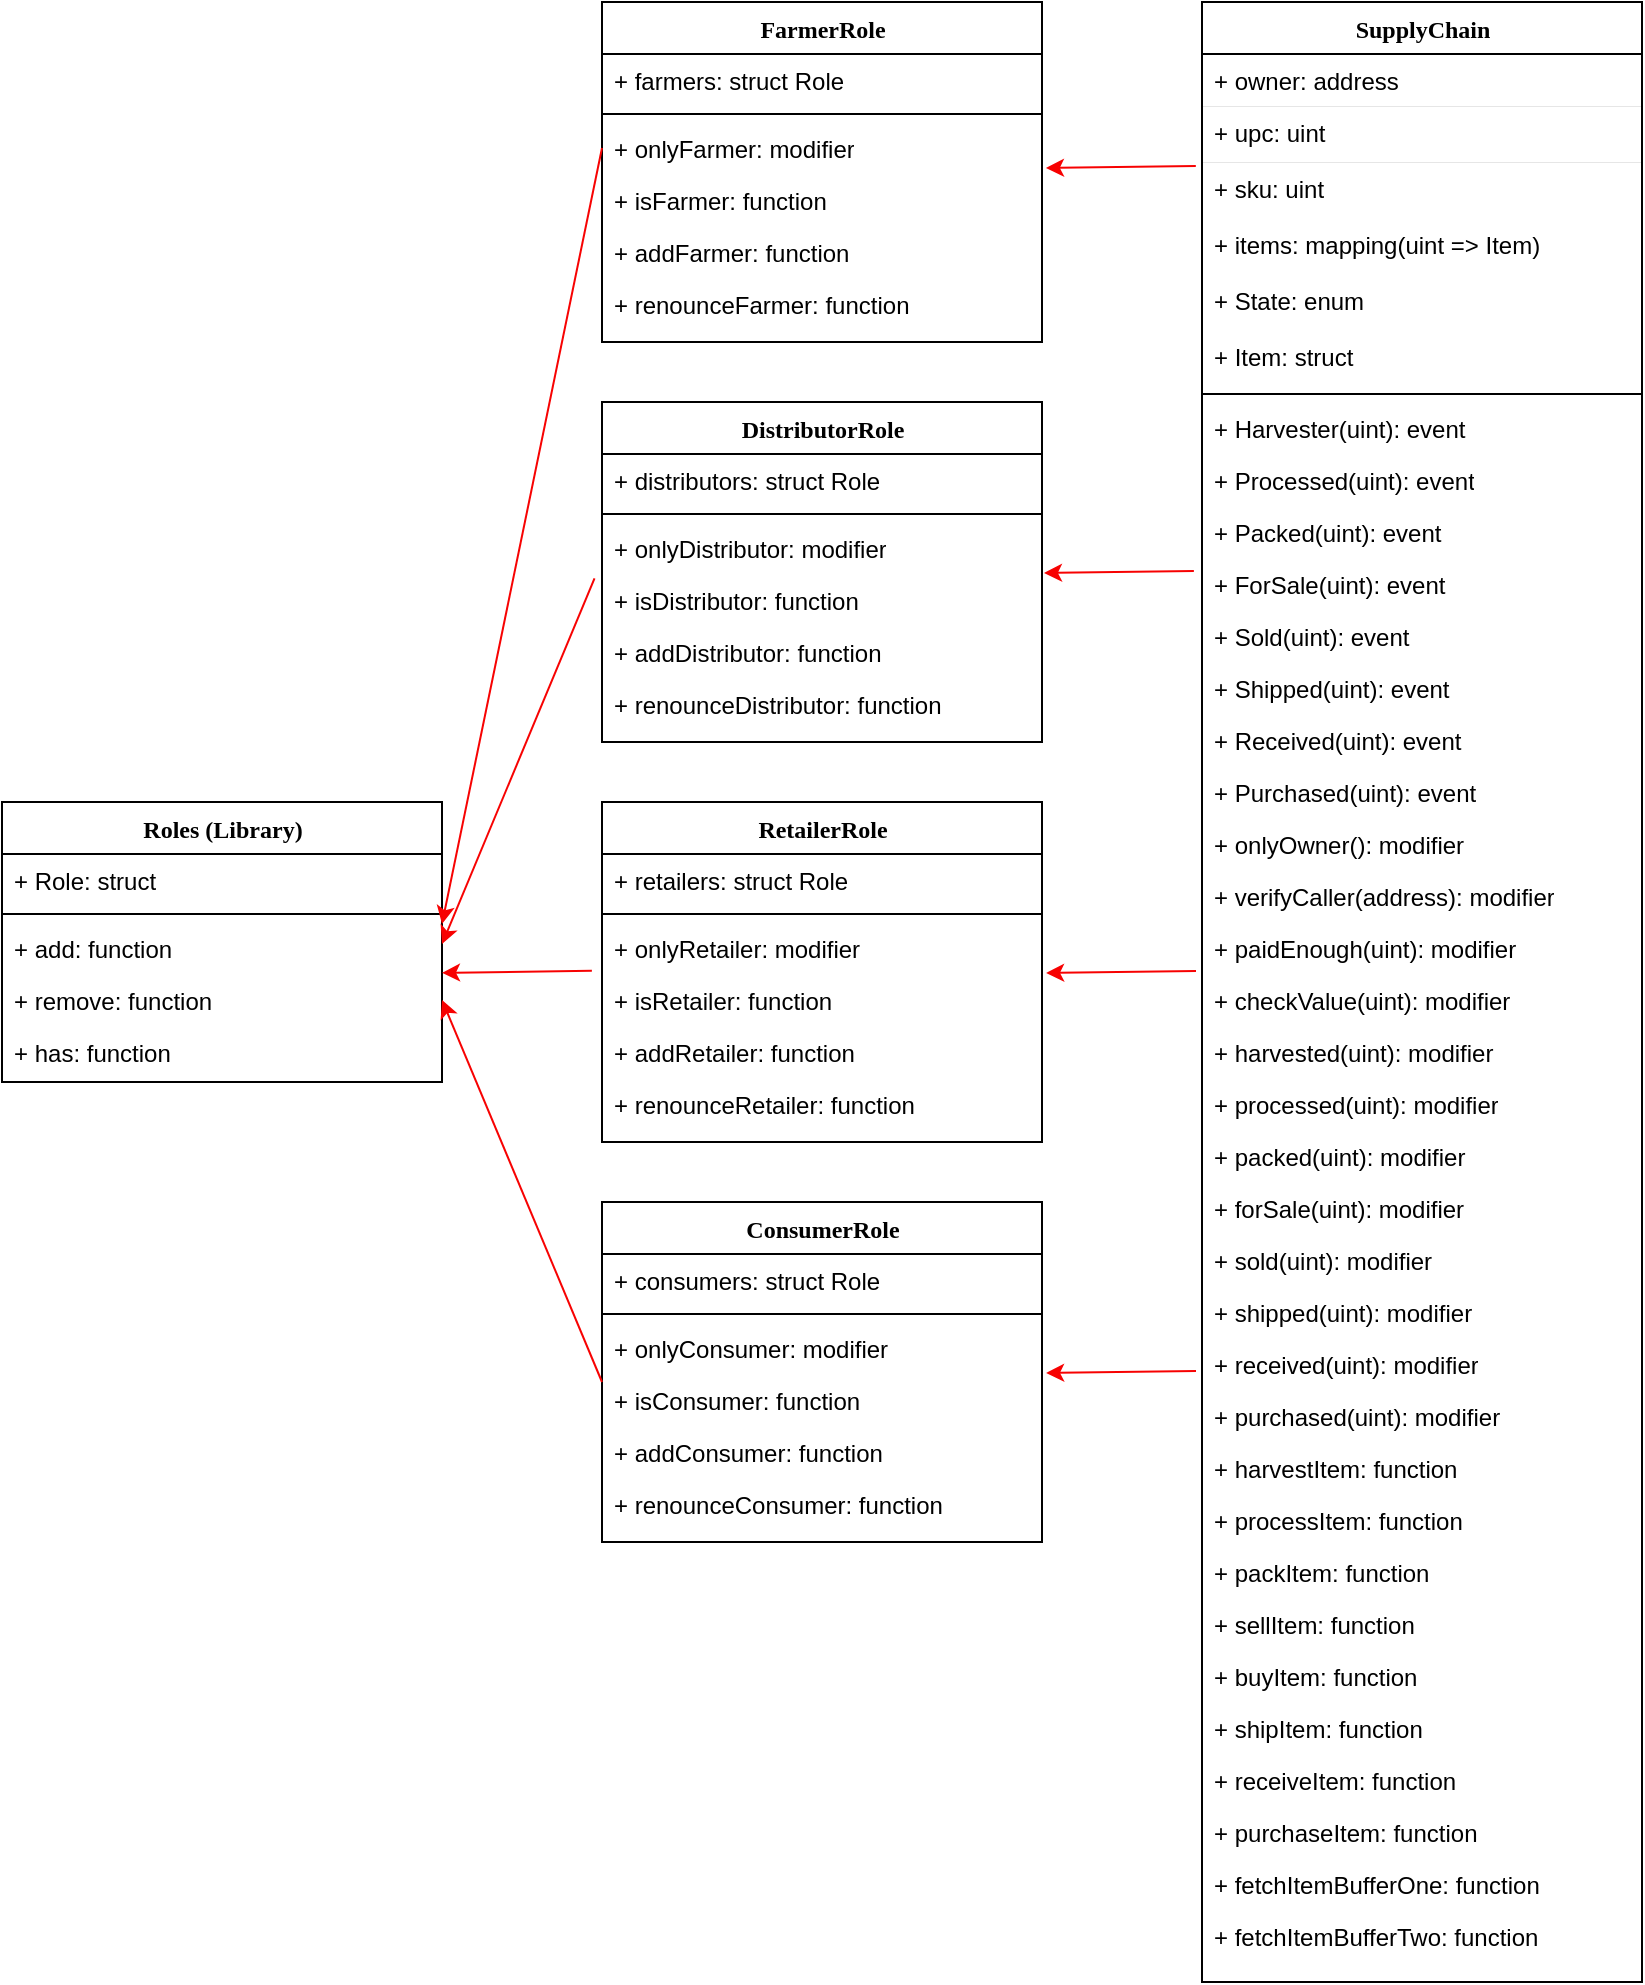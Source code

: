 <mxfile version="20.0.4" type="device"><diagram name="Page-1" id="9f46799a-70d6-7492-0946-bef42562c5a5"><mxGraphModel dx="1436" dy="906" grid="1" gridSize="10" guides="1" tooltips="1" connect="1" arrows="1" fold="1" page="1" pageScale="1" pageWidth="1100" pageHeight="1700" background="none" math="0" shadow="0"><root><mxCell id="0"/><mxCell id="1" parent="0"/><mxCell id="78961159f06e98e8-108" value="SupplyChain" style="swimlane;html=1;fontStyle=1;align=center;verticalAlign=top;childLayout=stackLayout;horizontal=1;startSize=26;horizontalStack=0;resizeParent=1;resizeLast=0;collapsible=1;marginBottom=0;swimlaneFillColor=#ffffff;rounded=0;shadow=0;comic=0;labelBackgroundColor=none;strokeWidth=1;fillColor=none;fontFamily=Verdana;fontSize=12" parent="1" vertex="1"><mxGeometry x="720" y="40" width="220" height="990" as="geometry"/></mxCell><mxCell id="78961159f06e98e8-109" value="+ owner: address" style="text;html=1;strokeColor=none;fillColor=none;align=left;verticalAlign=top;spacingLeft=4;spacingRight=4;whiteSpace=wrap;overflow=hidden;rotatable=0;points=[[0,0.5],[1,0.5]];portConstraint=eastwest;" parent="78961159f06e98e8-108" vertex="1"><mxGeometry y="26" width="220" height="26" as="geometry"/></mxCell><mxCell id="78961159f06e98e8-110" value="+ upc: uint" style="text;html=1;strokeColor=default;fillColor=none;align=left;verticalAlign=top;spacingLeft=4;spacingRight=4;whiteSpace=wrap;overflow=hidden;rotatable=0;points=[[0,0.5],[1,0.5]];portConstraint=eastwest;strokeWidth=0;" parent="78961159f06e98e8-108" vertex="1"><mxGeometry y="52" width="220" height="28" as="geometry"/></mxCell><mxCell id="-nGY_e67CuwrnycAkZEh-1" value="+ sku: uint" style="text;html=1;strokeColor=none;fillColor=none;align=left;verticalAlign=top;spacingLeft=4;spacingRight=4;whiteSpace=wrap;overflow=hidden;rotatable=0;points=[[0,0.5],[1,0.5]];portConstraint=eastwest;" vertex="1" parent="78961159f06e98e8-108"><mxGeometry y="80" width="220" height="28" as="geometry"/></mxCell><mxCell id="-nGY_e67CuwrnycAkZEh-2" value="+ items: mapping(uint =&amp;gt; Item)" style="text;html=1;strokeColor=none;fillColor=none;align=left;verticalAlign=top;spacingLeft=4;spacingRight=4;whiteSpace=wrap;overflow=hidden;rotatable=0;points=[[0,0.5],[1,0.5]];portConstraint=eastwest;" vertex="1" parent="78961159f06e98e8-108"><mxGeometry y="108" width="220" height="28" as="geometry"/></mxCell><mxCell id="-nGY_e67CuwrnycAkZEh-3" value="+ State: enum" style="text;html=1;strokeColor=none;fillColor=none;align=left;verticalAlign=top;spacingLeft=4;spacingRight=4;whiteSpace=wrap;overflow=hidden;rotatable=0;points=[[0,0.5],[1,0.5]];portConstraint=eastwest;" vertex="1" parent="78961159f06e98e8-108"><mxGeometry y="136" width="220" height="28" as="geometry"/></mxCell><mxCell id="-nGY_e67CuwrnycAkZEh-4" value="+ Item: struct" style="text;html=1;strokeColor=none;fillColor=none;align=left;verticalAlign=top;spacingLeft=4;spacingRight=4;whiteSpace=wrap;overflow=hidden;rotatable=0;points=[[0,0.5],[1,0.5]];portConstraint=eastwest;" vertex="1" parent="78961159f06e98e8-108"><mxGeometry y="164" width="220" height="28" as="geometry"/></mxCell><mxCell id="78961159f06e98e8-116" value="" style="line;html=1;strokeWidth=1;fillColor=none;align=left;verticalAlign=middle;spacingTop=-1;spacingLeft=3;spacingRight=3;rotatable=0;labelPosition=right;points=[];portConstraint=eastwest;" parent="78961159f06e98e8-108" vertex="1"><mxGeometry y="192" width="220" height="8" as="geometry"/></mxCell><mxCell id="78961159f06e98e8-117" value="+ Harvester(uint): event" style="text;html=1;strokeColor=none;fillColor=none;align=left;verticalAlign=top;spacingLeft=4;spacingRight=4;whiteSpace=wrap;overflow=hidden;rotatable=0;points=[[0,0.5],[1,0.5]];portConstraint=eastwest;" parent="78961159f06e98e8-108" vertex="1"><mxGeometry y="200" width="220" height="26" as="geometry"/></mxCell><mxCell id="-nGY_e67CuwrnycAkZEh-5" value="+ Processed(uint): event" style="text;html=1;strokeColor=none;fillColor=none;align=left;verticalAlign=top;spacingLeft=4;spacingRight=4;whiteSpace=wrap;overflow=hidden;rotatable=0;points=[[0,0.5],[1,0.5]];portConstraint=eastwest;" vertex="1" parent="78961159f06e98e8-108"><mxGeometry y="226" width="220" height="26" as="geometry"/></mxCell><mxCell id="-nGY_e67CuwrnycAkZEh-7" value="+ Packed(uint): event" style="text;html=1;strokeColor=none;fillColor=none;align=left;verticalAlign=top;spacingLeft=4;spacingRight=4;whiteSpace=wrap;overflow=hidden;rotatable=0;points=[[0,0.5],[1,0.5]];portConstraint=eastwest;" vertex="1" parent="78961159f06e98e8-108"><mxGeometry y="252" width="220" height="26" as="geometry"/></mxCell><mxCell id="-nGY_e67CuwrnycAkZEh-8" value="+ ForSale(uint): event" style="text;html=1;strokeColor=none;fillColor=none;align=left;verticalAlign=top;spacingLeft=4;spacingRight=4;whiteSpace=wrap;overflow=hidden;rotatable=0;points=[[0,0.5],[1,0.5]];portConstraint=eastwest;" vertex="1" parent="78961159f06e98e8-108"><mxGeometry y="278" width="220" height="26" as="geometry"/></mxCell><mxCell id="-nGY_e67CuwrnycAkZEh-9" value="+ Sold(uint): event" style="text;html=1;strokeColor=none;fillColor=none;align=left;verticalAlign=top;spacingLeft=4;spacingRight=4;whiteSpace=wrap;overflow=hidden;rotatable=0;points=[[0,0.5],[1,0.5]];portConstraint=eastwest;" vertex="1" parent="78961159f06e98e8-108"><mxGeometry y="304" width="220" height="26" as="geometry"/></mxCell><mxCell id="-nGY_e67CuwrnycAkZEh-12" value="+ Shipped(uint): event" style="text;html=1;strokeColor=none;fillColor=none;align=left;verticalAlign=top;spacingLeft=4;spacingRight=4;whiteSpace=wrap;overflow=hidden;rotatable=0;points=[[0,0.5],[1,0.5]];portConstraint=eastwest;" vertex="1" parent="78961159f06e98e8-108"><mxGeometry y="330" width="220" height="26" as="geometry"/></mxCell><mxCell id="-nGY_e67CuwrnycAkZEh-11" value="+ Received(uint): event" style="text;html=1;strokeColor=none;fillColor=none;align=left;verticalAlign=top;spacingLeft=4;spacingRight=4;whiteSpace=wrap;overflow=hidden;rotatable=0;points=[[0,0.5],[1,0.5]];portConstraint=eastwest;" vertex="1" parent="78961159f06e98e8-108"><mxGeometry y="356" width="220" height="26" as="geometry"/></mxCell><mxCell id="-nGY_e67CuwrnycAkZEh-10" value="+ Purchased(uint): event" style="text;html=1;strokeColor=none;fillColor=none;align=left;verticalAlign=top;spacingLeft=4;spacingRight=4;whiteSpace=wrap;overflow=hidden;rotatable=0;points=[[0,0.5],[1,0.5]];portConstraint=eastwest;" vertex="1" parent="78961159f06e98e8-108"><mxGeometry y="382" width="220" height="26" as="geometry"/></mxCell><mxCell id="-nGY_e67CuwrnycAkZEh-16" value="+ onlyOwner(): modifier" style="text;html=1;strokeColor=none;fillColor=none;align=left;verticalAlign=top;spacingLeft=4;spacingRight=4;whiteSpace=wrap;overflow=hidden;rotatable=0;points=[[0,0.5],[1,0.5]];portConstraint=eastwest;" vertex="1" parent="78961159f06e98e8-108"><mxGeometry y="408" width="220" height="26" as="geometry"/></mxCell><mxCell id="-nGY_e67CuwrnycAkZEh-15" value="+ verifyCaller(address): modifier" style="text;html=1;strokeColor=none;fillColor=none;align=left;verticalAlign=top;spacingLeft=4;spacingRight=4;whiteSpace=wrap;overflow=hidden;rotatable=0;points=[[0,0.5],[1,0.5]];portConstraint=eastwest;" vertex="1" parent="78961159f06e98e8-108"><mxGeometry y="434" width="220" height="26" as="geometry"/></mxCell><mxCell id="-nGY_e67CuwrnycAkZEh-14" value="+ paidEnough(uint): modifier" style="text;html=1;strokeColor=none;fillColor=none;align=left;verticalAlign=top;spacingLeft=4;spacingRight=4;whiteSpace=wrap;overflow=hidden;rotatable=0;points=[[0,0.5],[1,0.5]];portConstraint=eastwest;" vertex="1" parent="78961159f06e98e8-108"><mxGeometry y="460" width="220" height="26" as="geometry"/></mxCell><mxCell id="-nGY_e67CuwrnycAkZEh-13" value="+ checkValue(uint): modifier" style="text;html=1;strokeColor=none;fillColor=none;align=left;verticalAlign=top;spacingLeft=4;spacingRight=4;whiteSpace=wrap;overflow=hidden;rotatable=0;points=[[0,0.5],[1,0.5]];portConstraint=eastwest;" vertex="1" parent="78961159f06e98e8-108"><mxGeometry y="486" width="220" height="26" as="geometry"/></mxCell><mxCell id="-nGY_e67CuwrnycAkZEh-17" value="+ harvested(uint): modifier" style="text;html=1;strokeColor=none;fillColor=none;align=left;verticalAlign=top;spacingLeft=4;spacingRight=4;whiteSpace=wrap;overflow=hidden;rotatable=0;points=[[0,0.5],[1,0.5]];portConstraint=eastwest;" vertex="1" parent="78961159f06e98e8-108"><mxGeometry y="512" width="220" height="26" as="geometry"/></mxCell><mxCell id="-nGY_e67CuwrnycAkZEh-18" value="+ processed(uint): modifier" style="text;html=1;strokeColor=none;fillColor=none;align=left;verticalAlign=top;spacingLeft=4;spacingRight=4;whiteSpace=wrap;overflow=hidden;rotatable=0;points=[[0,0.5],[1,0.5]];portConstraint=eastwest;" vertex="1" parent="78961159f06e98e8-108"><mxGeometry y="538" width="220" height="26" as="geometry"/></mxCell><mxCell id="-nGY_e67CuwrnycAkZEh-19" value="+ packed(uint): modifier" style="text;html=1;strokeColor=none;fillColor=none;align=left;verticalAlign=top;spacingLeft=4;spacingRight=4;whiteSpace=wrap;overflow=hidden;rotatable=0;points=[[0,0.5],[1,0.5]];portConstraint=eastwest;" vertex="1" parent="78961159f06e98e8-108"><mxGeometry y="564" width="220" height="26" as="geometry"/></mxCell><mxCell id="-nGY_e67CuwrnycAkZEh-20" value="+ forSale(uint): modifier" style="text;html=1;strokeColor=none;fillColor=none;align=left;verticalAlign=top;spacingLeft=4;spacingRight=4;whiteSpace=wrap;overflow=hidden;rotatable=0;points=[[0,0.5],[1,0.5]];portConstraint=eastwest;" vertex="1" parent="78961159f06e98e8-108"><mxGeometry y="590" width="220" height="26" as="geometry"/></mxCell><mxCell id="-nGY_e67CuwrnycAkZEh-21" value="+ sold(uint): modifier" style="text;html=1;strokeColor=none;fillColor=none;align=left;verticalAlign=top;spacingLeft=4;spacingRight=4;whiteSpace=wrap;overflow=hidden;rotatable=0;points=[[0,0.5],[1,0.5]];portConstraint=eastwest;" vertex="1" parent="78961159f06e98e8-108"><mxGeometry y="616" width="220" height="26" as="geometry"/></mxCell><mxCell id="-nGY_e67CuwrnycAkZEh-22" value="+ shipped(uint): modifier" style="text;html=1;strokeColor=none;fillColor=none;align=left;verticalAlign=top;spacingLeft=4;spacingRight=4;whiteSpace=wrap;overflow=hidden;rotatable=0;points=[[0,0.5],[1,0.5]];portConstraint=eastwest;" vertex="1" parent="78961159f06e98e8-108"><mxGeometry y="642" width="220" height="26" as="geometry"/></mxCell><mxCell id="-nGY_e67CuwrnycAkZEh-23" value="+ received(uint): modifier" style="text;html=1;strokeColor=none;fillColor=none;align=left;verticalAlign=top;spacingLeft=4;spacingRight=4;whiteSpace=wrap;overflow=hidden;rotatable=0;points=[[0,0.5],[1,0.5]];portConstraint=eastwest;" vertex="1" parent="78961159f06e98e8-108"><mxGeometry y="668" width="220" height="26" as="geometry"/></mxCell><mxCell id="-nGY_e67CuwrnycAkZEh-24" value="+ purchased(uint): modifier" style="text;html=1;strokeColor=none;fillColor=none;align=left;verticalAlign=top;spacingLeft=4;spacingRight=4;whiteSpace=wrap;overflow=hidden;rotatable=0;points=[[0,0.5],[1,0.5]];portConstraint=eastwest;" vertex="1" parent="78961159f06e98e8-108"><mxGeometry y="694" width="220" height="26" as="geometry"/></mxCell><mxCell id="-nGY_e67CuwrnycAkZEh-25" value="+ harvestItem: function" style="text;html=1;strokeColor=none;fillColor=none;align=left;verticalAlign=top;spacingLeft=4;spacingRight=4;whiteSpace=wrap;overflow=hidden;rotatable=0;points=[[0,0.5],[1,0.5]];portConstraint=eastwest;" vertex="1" parent="78961159f06e98e8-108"><mxGeometry y="720" width="220" height="26" as="geometry"/></mxCell><mxCell id="-nGY_e67CuwrnycAkZEh-26" value="+ processItem: function" style="text;html=1;strokeColor=none;fillColor=none;align=left;verticalAlign=top;spacingLeft=4;spacingRight=4;whiteSpace=wrap;overflow=hidden;rotatable=0;points=[[0,0.5],[1,0.5]];portConstraint=eastwest;" vertex="1" parent="78961159f06e98e8-108"><mxGeometry y="746" width="220" height="26" as="geometry"/></mxCell><mxCell id="-nGY_e67CuwrnycAkZEh-27" value="+ packItem: function" style="text;html=1;strokeColor=none;fillColor=none;align=left;verticalAlign=top;spacingLeft=4;spacingRight=4;whiteSpace=wrap;overflow=hidden;rotatable=0;points=[[0,0.5],[1,0.5]];portConstraint=eastwest;" vertex="1" parent="78961159f06e98e8-108"><mxGeometry y="772" width="220" height="26" as="geometry"/></mxCell><mxCell id="-nGY_e67CuwrnycAkZEh-28" value="+ sellItem: function" style="text;html=1;strokeColor=none;fillColor=none;align=left;verticalAlign=top;spacingLeft=4;spacingRight=4;whiteSpace=wrap;overflow=hidden;rotatable=0;points=[[0,0.5],[1,0.5]];portConstraint=eastwest;" vertex="1" parent="78961159f06e98e8-108"><mxGeometry y="798" width="220" height="26" as="geometry"/></mxCell><mxCell id="-nGY_e67CuwrnycAkZEh-29" value="+ buyItem: function" style="text;html=1;strokeColor=none;fillColor=none;align=left;verticalAlign=top;spacingLeft=4;spacingRight=4;whiteSpace=wrap;overflow=hidden;rotatable=0;points=[[0,0.5],[1,0.5]];portConstraint=eastwest;" vertex="1" parent="78961159f06e98e8-108"><mxGeometry y="824" width="220" height="26" as="geometry"/></mxCell><mxCell id="-nGY_e67CuwrnycAkZEh-30" value="+ shipItem: function" style="text;html=1;strokeColor=none;fillColor=none;align=left;verticalAlign=top;spacingLeft=4;spacingRight=4;whiteSpace=wrap;overflow=hidden;rotatable=0;points=[[0,0.5],[1,0.5]];portConstraint=eastwest;" vertex="1" parent="78961159f06e98e8-108"><mxGeometry y="850" width="220" height="26" as="geometry"/></mxCell><mxCell id="-nGY_e67CuwrnycAkZEh-31" value="+ receiveItem: function" style="text;html=1;strokeColor=none;fillColor=none;align=left;verticalAlign=top;spacingLeft=4;spacingRight=4;whiteSpace=wrap;overflow=hidden;rotatable=0;points=[[0,0.5],[1,0.5]];portConstraint=eastwest;" vertex="1" parent="78961159f06e98e8-108"><mxGeometry y="876" width="220" height="26" as="geometry"/></mxCell><mxCell id="-nGY_e67CuwrnycAkZEh-32" value="+ purchaseItem: function" style="text;html=1;strokeColor=none;fillColor=none;align=left;verticalAlign=top;spacingLeft=4;spacingRight=4;whiteSpace=wrap;overflow=hidden;rotatable=0;points=[[0,0.5],[1,0.5]];portConstraint=eastwest;" vertex="1" parent="78961159f06e98e8-108"><mxGeometry y="902" width="220" height="26" as="geometry"/></mxCell><mxCell id="-nGY_e67CuwrnycAkZEh-33" value="+ fetchItemBufferOne: function" style="text;html=1;strokeColor=none;fillColor=none;align=left;verticalAlign=top;spacingLeft=4;spacingRight=4;whiteSpace=wrap;overflow=hidden;rotatable=0;points=[[0,0.5],[1,0.5]];portConstraint=eastwest;" vertex="1" parent="78961159f06e98e8-108"><mxGeometry y="928" width="220" height="26" as="geometry"/></mxCell><mxCell id="-nGY_e67CuwrnycAkZEh-34" value="+ fetchItemBufferTwo: function" style="text;html=1;strokeColor=none;fillColor=none;align=left;verticalAlign=top;spacingLeft=4;spacingRight=4;whiteSpace=wrap;overflow=hidden;rotatable=0;points=[[0,0.5],[1,0.5]];portConstraint=eastwest;" vertex="1" parent="78961159f06e98e8-108"><mxGeometry y="954" width="220" height="26" as="geometry"/></mxCell><mxCell id="-nGY_e67CuwrnycAkZEh-35" value="FarmerRole" style="swimlane;html=1;fontStyle=1;align=center;verticalAlign=top;childLayout=stackLayout;horizontal=1;startSize=26;horizontalStack=0;resizeParent=1;resizeLast=0;collapsible=1;marginBottom=0;swimlaneFillColor=#ffffff;rounded=0;shadow=0;comic=0;labelBackgroundColor=none;strokeWidth=1;fillColor=none;fontFamily=Verdana;fontSize=12" vertex="1" parent="1"><mxGeometry x="420" y="40" width="220" height="170" as="geometry"/></mxCell><mxCell id="-nGY_e67CuwrnycAkZEh-36" value="+ farmers: struct Role" style="text;html=1;strokeColor=none;fillColor=none;align=left;verticalAlign=top;spacingLeft=4;spacingRight=4;whiteSpace=wrap;overflow=hidden;rotatable=0;points=[[0,0.5],[1,0.5]];portConstraint=eastwest;" vertex="1" parent="-nGY_e67CuwrnycAkZEh-35"><mxGeometry y="26" width="220" height="26" as="geometry"/></mxCell><mxCell id="-nGY_e67CuwrnycAkZEh-42" value="" style="line;html=1;strokeWidth=1;fillColor=none;align=left;verticalAlign=middle;spacingTop=-1;spacingLeft=3;spacingRight=3;rotatable=0;labelPosition=right;points=[];portConstraint=eastwest;" vertex="1" parent="-nGY_e67CuwrnycAkZEh-35"><mxGeometry y="52" width="220" height="8" as="geometry"/></mxCell><mxCell id="-nGY_e67CuwrnycAkZEh-43" value="+ onlyFarmer: modifier" style="text;html=1;strokeColor=none;fillColor=none;align=left;verticalAlign=top;spacingLeft=4;spacingRight=4;whiteSpace=wrap;overflow=hidden;rotatable=0;points=[[0,0.5],[1,0.5]];portConstraint=eastwest;" vertex="1" parent="-nGY_e67CuwrnycAkZEh-35"><mxGeometry y="60" width="220" height="26" as="geometry"/></mxCell><mxCell id="-nGY_e67CuwrnycAkZEh-44" value="+ isFarmer: function" style="text;html=1;strokeColor=none;fillColor=none;align=left;verticalAlign=top;spacingLeft=4;spacingRight=4;whiteSpace=wrap;overflow=hidden;rotatable=0;points=[[0,0.5],[1,0.5]];portConstraint=eastwest;" vertex="1" parent="-nGY_e67CuwrnycAkZEh-35"><mxGeometry y="86" width="220" height="26" as="geometry"/></mxCell><mxCell id="-nGY_e67CuwrnycAkZEh-45" value="+ addFarmer: function" style="text;html=1;strokeColor=none;fillColor=none;align=left;verticalAlign=top;spacingLeft=4;spacingRight=4;whiteSpace=wrap;overflow=hidden;rotatable=0;points=[[0,0.5],[1,0.5]];portConstraint=eastwest;" vertex="1" parent="-nGY_e67CuwrnycAkZEh-35"><mxGeometry y="112" width="220" height="26" as="geometry"/></mxCell><mxCell id="-nGY_e67CuwrnycAkZEh-46" value="+ renounceFarmer: function" style="text;html=1;strokeColor=none;fillColor=none;align=left;verticalAlign=top;spacingLeft=4;spacingRight=4;whiteSpace=wrap;overflow=hidden;rotatable=0;points=[[0,0.5],[1,0.5]];portConstraint=eastwest;" vertex="1" parent="-nGY_e67CuwrnycAkZEh-35"><mxGeometry y="138" width="220" height="26" as="geometry"/></mxCell><mxCell id="-nGY_e67CuwrnycAkZEh-74" value="" style="endArrow=classic;html=1;rounded=0;exitX=-0.014;exitY=0.071;exitDx=0;exitDy=0;exitPerimeter=0;strokeColor=#F70202;endFill=1;entryX=1.009;entryY=0.885;entryDx=0;entryDy=0;entryPerimeter=0;" edge="1" parent="1" source="-nGY_e67CuwrnycAkZEh-1" target="-nGY_e67CuwrnycAkZEh-43"><mxGeometry width="50" height="50" relative="1" as="geometry"><mxPoint x="670" y="280" as="sourcePoint"/><mxPoint x="640" y="144" as="targetPoint"/></mxGeometry></mxCell><mxCell id="-nGY_e67CuwrnycAkZEh-77" value="DistributorRole" style="swimlane;html=1;fontStyle=1;align=center;verticalAlign=top;childLayout=stackLayout;horizontal=1;startSize=26;horizontalStack=0;resizeParent=1;resizeLast=0;collapsible=1;marginBottom=0;swimlaneFillColor=#ffffff;rounded=0;shadow=0;comic=0;labelBackgroundColor=none;strokeWidth=1;fillColor=none;fontFamily=Verdana;fontSize=12" vertex="1" parent="1"><mxGeometry x="420" y="240" width="220" height="170" as="geometry"/></mxCell><mxCell id="-nGY_e67CuwrnycAkZEh-78" value="+ distributors: struct Role" style="text;html=1;strokeColor=none;fillColor=none;align=left;verticalAlign=top;spacingLeft=4;spacingRight=4;whiteSpace=wrap;overflow=hidden;rotatable=0;points=[[0,0.5],[1,0.5]];portConstraint=eastwest;" vertex="1" parent="-nGY_e67CuwrnycAkZEh-77"><mxGeometry y="26" width="220" height="26" as="geometry"/></mxCell><mxCell id="-nGY_e67CuwrnycAkZEh-79" value="" style="line;html=1;strokeWidth=1;fillColor=none;align=left;verticalAlign=middle;spacingTop=-1;spacingLeft=3;spacingRight=3;rotatable=0;labelPosition=right;points=[];portConstraint=eastwest;" vertex="1" parent="-nGY_e67CuwrnycAkZEh-77"><mxGeometry y="52" width="220" height="8" as="geometry"/></mxCell><mxCell id="-nGY_e67CuwrnycAkZEh-80" value="+ onlyDistributor: modifier" style="text;html=1;strokeColor=none;fillColor=none;align=left;verticalAlign=top;spacingLeft=4;spacingRight=4;whiteSpace=wrap;overflow=hidden;rotatable=0;points=[[0,0.5],[1,0.5]];portConstraint=eastwest;" vertex="1" parent="-nGY_e67CuwrnycAkZEh-77"><mxGeometry y="60" width="220" height="26" as="geometry"/></mxCell><mxCell id="-nGY_e67CuwrnycAkZEh-81" value="+ isDistributor: function" style="text;html=1;strokeColor=none;fillColor=none;align=left;verticalAlign=top;spacingLeft=4;spacingRight=4;whiteSpace=wrap;overflow=hidden;rotatable=0;points=[[0,0.5],[1,0.5]];portConstraint=eastwest;" vertex="1" parent="-nGY_e67CuwrnycAkZEh-77"><mxGeometry y="86" width="220" height="26" as="geometry"/></mxCell><mxCell id="-nGY_e67CuwrnycAkZEh-82" value="+ addDistributor: function" style="text;html=1;strokeColor=none;fillColor=none;align=left;verticalAlign=top;spacingLeft=4;spacingRight=4;whiteSpace=wrap;overflow=hidden;rotatable=0;points=[[0,0.5],[1,0.5]];portConstraint=eastwest;" vertex="1" parent="-nGY_e67CuwrnycAkZEh-77"><mxGeometry y="112" width="220" height="26" as="geometry"/></mxCell><mxCell id="-nGY_e67CuwrnycAkZEh-83" value="+ renounceDistributor: function" style="text;html=1;strokeColor=none;fillColor=none;align=left;verticalAlign=top;spacingLeft=4;spacingRight=4;whiteSpace=wrap;overflow=hidden;rotatable=0;points=[[0,0.5],[1,0.5]];portConstraint=eastwest;" vertex="1" parent="-nGY_e67CuwrnycAkZEh-77"><mxGeometry y="138" width="220" height="26" as="geometry"/></mxCell><mxCell id="-nGY_e67CuwrnycAkZEh-84" value="" style="endArrow=classic;html=1;rounded=0;exitX=-0.014;exitY=0.071;exitDx=0;exitDy=0;exitPerimeter=0;strokeColor=#F70202;endFill=1;entryX=1.009;entryY=0.885;entryDx=0;entryDy=0;entryPerimeter=0;" edge="1" parent="1"><mxGeometry width="50" height="50" relative="1" as="geometry"><mxPoint x="715.94" y="324.488" as="sourcePoint"/><mxPoint x="641" y="325.51" as="targetPoint"/></mxGeometry></mxCell><mxCell id="-nGY_e67CuwrnycAkZEh-86" value="RetailerRole" style="swimlane;html=1;fontStyle=1;align=center;verticalAlign=top;childLayout=stackLayout;horizontal=1;startSize=26;horizontalStack=0;resizeParent=1;resizeLast=0;collapsible=1;marginBottom=0;swimlaneFillColor=#ffffff;rounded=0;shadow=0;comic=0;labelBackgroundColor=none;strokeWidth=1;fillColor=none;fontFamily=Verdana;fontSize=12" vertex="1" parent="1"><mxGeometry x="420" y="440" width="220" height="170" as="geometry"/></mxCell><mxCell id="-nGY_e67CuwrnycAkZEh-87" value="+ retailers: struct Role" style="text;html=1;strokeColor=none;fillColor=none;align=left;verticalAlign=top;spacingLeft=4;spacingRight=4;whiteSpace=wrap;overflow=hidden;rotatable=0;points=[[0,0.5],[1,0.5]];portConstraint=eastwest;" vertex="1" parent="-nGY_e67CuwrnycAkZEh-86"><mxGeometry y="26" width="220" height="26" as="geometry"/></mxCell><mxCell id="-nGY_e67CuwrnycAkZEh-88" value="" style="line;html=1;strokeWidth=1;fillColor=none;align=left;verticalAlign=middle;spacingTop=-1;spacingLeft=3;spacingRight=3;rotatable=0;labelPosition=right;points=[];portConstraint=eastwest;" vertex="1" parent="-nGY_e67CuwrnycAkZEh-86"><mxGeometry y="52" width="220" height="8" as="geometry"/></mxCell><mxCell id="-nGY_e67CuwrnycAkZEh-89" value="+ onlyRetailer: modifier" style="text;html=1;strokeColor=none;fillColor=none;align=left;verticalAlign=top;spacingLeft=4;spacingRight=4;whiteSpace=wrap;overflow=hidden;rotatable=0;points=[[0,0.5],[1,0.5]];portConstraint=eastwest;" vertex="1" parent="-nGY_e67CuwrnycAkZEh-86"><mxGeometry y="60" width="220" height="26" as="geometry"/></mxCell><mxCell id="-nGY_e67CuwrnycAkZEh-90" value="+ isRetailer: function" style="text;html=1;strokeColor=none;fillColor=none;align=left;verticalAlign=top;spacingLeft=4;spacingRight=4;whiteSpace=wrap;overflow=hidden;rotatable=0;points=[[0,0.5],[1,0.5]];portConstraint=eastwest;" vertex="1" parent="-nGY_e67CuwrnycAkZEh-86"><mxGeometry y="86" width="220" height="26" as="geometry"/></mxCell><mxCell id="-nGY_e67CuwrnycAkZEh-91" value="+ addRetailer: function" style="text;html=1;strokeColor=none;fillColor=none;align=left;verticalAlign=top;spacingLeft=4;spacingRight=4;whiteSpace=wrap;overflow=hidden;rotatable=0;points=[[0,0.5],[1,0.5]];portConstraint=eastwest;" vertex="1" parent="-nGY_e67CuwrnycAkZEh-86"><mxGeometry y="112" width="220" height="26" as="geometry"/></mxCell><mxCell id="-nGY_e67CuwrnycAkZEh-92" value="+ renounceRetailer: function" style="text;html=1;strokeColor=none;fillColor=none;align=left;verticalAlign=top;spacingLeft=4;spacingRight=4;whiteSpace=wrap;overflow=hidden;rotatable=0;points=[[0,0.5],[1,0.5]];portConstraint=eastwest;" vertex="1" parent="-nGY_e67CuwrnycAkZEh-86"><mxGeometry y="138" width="220" height="26" as="geometry"/></mxCell><mxCell id="-nGY_e67CuwrnycAkZEh-93" value="ConsumerRole" style="swimlane;html=1;fontStyle=1;align=center;verticalAlign=top;childLayout=stackLayout;horizontal=1;startSize=26;horizontalStack=0;resizeParent=1;resizeLast=0;collapsible=1;marginBottom=0;swimlaneFillColor=#ffffff;rounded=0;shadow=0;comic=0;labelBackgroundColor=none;strokeWidth=1;fillColor=none;fontFamily=Verdana;fontSize=12" vertex="1" parent="1"><mxGeometry x="420" y="640" width="220" height="170" as="geometry"/></mxCell><mxCell id="-nGY_e67CuwrnycAkZEh-94" value="+ consumers: struct Role" style="text;html=1;strokeColor=none;fillColor=none;align=left;verticalAlign=top;spacingLeft=4;spacingRight=4;whiteSpace=wrap;overflow=hidden;rotatable=0;points=[[0,0.5],[1,0.5]];portConstraint=eastwest;" vertex="1" parent="-nGY_e67CuwrnycAkZEh-93"><mxGeometry y="26" width="220" height="26" as="geometry"/></mxCell><mxCell id="-nGY_e67CuwrnycAkZEh-95" value="" style="line;html=1;strokeWidth=1;fillColor=none;align=left;verticalAlign=middle;spacingTop=-1;spacingLeft=3;spacingRight=3;rotatable=0;labelPosition=right;points=[];portConstraint=eastwest;" vertex="1" parent="-nGY_e67CuwrnycAkZEh-93"><mxGeometry y="52" width="220" height="8" as="geometry"/></mxCell><mxCell id="-nGY_e67CuwrnycAkZEh-96" value="+ onlyConsumer: modifier" style="text;html=1;strokeColor=none;fillColor=none;align=left;verticalAlign=top;spacingLeft=4;spacingRight=4;whiteSpace=wrap;overflow=hidden;rotatable=0;points=[[0,0.5],[1,0.5]];portConstraint=eastwest;" vertex="1" parent="-nGY_e67CuwrnycAkZEh-93"><mxGeometry y="60" width="220" height="26" as="geometry"/></mxCell><mxCell id="-nGY_e67CuwrnycAkZEh-97" value="+ isConsumer: function" style="text;html=1;strokeColor=none;fillColor=none;align=left;verticalAlign=top;spacingLeft=4;spacingRight=4;whiteSpace=wrap;overflow=hidden;rotatable=0;points=[[0,0.5],[1,0.5]];portConstraint=eastwest;" vertex="1" parent="-nGY_e67CuwrnycAkZEh-93"><mxGeometry y="86" width="220" height="26" as="geometry"/></mxCell><mxCell id="-nGY_e67CuwrnycAkZEh-98" value="+ addConsumer: function" style="text;html=1;strokeColor=none;fillColor=none;align=left;verticalAlign=top;spacingLeft=4;spacingRight=4;whiteSpace=wrap;overflow=hidden;rotatable=0;points=[[0,0.5],[1,0.5]];portConstraint=eastwest;" vertex="1" parent="-nGY_e67CuwrnycAkZEh-93"><mxGeometry y="112" width="220" height="26" as="geometry"/></mxCell><mxCell id="-nGY_e67CuwrnycAkZEh-99" value="+ renounceConsumer: function" style="text;html=1;strokeColor=none;fillColor=none;align=left;verticalAlign=top;spacingLeft=4;spacingRight=4;whiteSpace=wrap;overflow=hidden;rotatable=0;points=[[0,0.5],[1,0.5]];portConstraint=eastwest;" vertex="1" parent="-nGY_e67CuwrnycAkZEh-93"><mxGeometry y="138" width="220" height="26" as="geometry"/></mxCell><mxCell id="-nGY_e67CuwrnycAkZEh-100" value="" style="endArrow=classic;html=1;rounded=0;exitX=-0.014;exitY=0.071;exitDx=0;exitDy=0;exitPerimeter=0;strokeColor=#F70202;endFill=1;entryX=1.009;entryY=0.885;entryDx=0;entryDy=0;entryPerimeter=0;" edge="1" parent="1"><mxGeometry width="50" height="50" relative="1" as="geometry"><mxPoint x="717" y="524.488" as="sourcePoint"/><mxPoint x="642.06" y="525.51" as="targetPoint"/></mxGeometry></mxCell><mxCell id="-nGY_e67CuwrnycAkZEh-101" value="" style="endArrow=classic;html=1;rounded=0;exitX=-0.014;exitY=0.071;exitDx=0;exitDy=0;exitPerimeter=0;strokeColor=#F70202;endFill=1;entryX=1.009;entryY=0.885;entryDx=0;entryDy=0;entryPerimeter=0;" edge="1" parent="1"><mxGeometry width="50" height="50" relative="1" as="geometry"><mxPoint x="717" y="724.488" as="sourcePoint"/><mxPoint x="642.06" y="725.51" as="targetPoint"/></mxGeometry></mxCell><mxCell id="-nGY_e67CuwrnycAkZEh-102" value="Roles (Library)" style="swimlane;html=1;fontStyle=1;align=center;verticalAlign=top;childLayout=stackLayout;horizontal=1;startSize=26;horizontalStack=0;resizeParent=1;resizeLast=0;collapsible=1;marginBottom=0;swimlaneFillColor=#ffffff;rounded=0;shadow=0;comic=0;labelBackgroundColor=none;strokeWidth=1;fillColor=none;fontFamily=Verdana;fontSize=12" vertex="1" parent="1"><mxGeometry x="120" y="440" width="220" height="140" as="geometry"/></mxCell><mxCell id="-nGY_e67CuwrnycAkZEh-103" value="+ Role: struct" style="text;html=1;strokeColor=none;fillColor=none;align=left;verticalAlign=top;spacingLeft=4;spacingRight=4;whiteSpace=wrap;overflow=hidden;rotatable=0;points=[[0,0.5],[1,0.5]];portConstraint=eastwest;" vertex="1" parent="-nGY_e67CuwrnycAkZEh-102"><mxGeometry y="26" width="220" height="26" as="geometry"/></mxCell><mxCell id="-nGY_e67CuwrnycAkZEh-104" value="" style="line;html=1;strokeWidth=1;fillColor=none;align=left;verticalAlign=middle;spacingTop=-1;spacingLeft=3;spacingRight=3;rotatable=0;labelPosition=right;points=[];portConstraint=eastwest;" vertex="1" parent="-nGY_e67CuwrnycAkZEh-102"><mxGeometry y="52" width="220" height="8" as="geometry"/></mxCell><mxCell id="-nGY_e67CuwrnycAkZEh-105" value="+ add: function" style="text;html=1;strokeColor=none;fillColor=none;align=left;verticalAlign=top;spacingLeft=4;spacingRight=4;whiteSpace=wrap;overflow=hidden;rotatable=0;points=[[0,0.5],[1,0.5]];portConstraint=eastwest;" vertex="1" parent="-nGY_e67CuwrnycAkZEh-102"><mxGeometry y="60" width="220" height="26" as="geometry"/></mxCell><mxCell id="-nGY_e67CuwrnycAkZEh-106" value="+ remove: function" style="text;html=1;strokeColor=none;fillColor=none;align=left;verticalAlign=top;spacingLeft=4;spacingRight=4;whiteSpace=wrap;overflow=hidden;rotatable=0;points=[[0,0.5],[1,0.5]];portConstraint=eastwest;" vertex="1" parent="-nGY_e67CuwrnycAkZEh-102"><mxGeometry y="86" width="220" height="26" as="geometry"/></mxCell><mxCell id="-nGY_e67CuwrnycAkZEh-107" value="+ has: function" style="text;html=1;strokeColor=none;fillColor=none;align=left;verticalAlign=top;spacingLeft=4;spacingRight=4;whiteSpace=wrap;overflow=hidden;rotatable=0;points=[[0,0.5],[1,0.5]];portConstraint=eastwest;" vertex="1" parent="-nGY_e67CuwrnycAkZEh-102"><mxGeometry y="112" width="220" height="26" as="geometry"/></mxCell><mxCell id="-nGY_e67CuwrnycAkZEh-109" value="" style="endArrow=classic;html=1;rounded=0;exitX=0;exitY=0.5;exitDx=0;exitDy=0;strokeColor=#F70202;endFill=1;entryX=1.009;entryY=0.885;entryDx=0;entryDy=0;entryPerimeter=0;" edge="1" parent="1" source="-nGY_e67CuwrnycAkZEh-43"><mxGeometry width="50" height="50" relative="1" as="geometry"><mxPoint x="414.94" y="499.998" as="sourcePoint"/><mxPoint x="340" y="501.02" as="targetPoint"/></mxGeometry></mxCell><mxCell id="-nGY_e67CuwrnycAkZEh-110" value="" style="endArrow=classic;html=1;rounded=0;exitX=-0.017;exitY=0.084;exitDx=0;exitDy=0;exitPerimeter=0;strokeColor=#F70202;endFill=1;entryX=1.009;entryY=0.885;entryDx=0;entryDy=0;entryPerimeter=0;" edge="1" parent="1" source="-nGY_e67CuwrnycAkZEh-81"><mxGeometry width="50" height="50" relative="1" as="geometry"><mxPoint x="414.94" y="509.998" as="sourcePoint"/><mxPoint x="340" y="511.02" as="targetPoint"/></mxGeometry></mxCell><mxCell id="-nGY_e67CuwrnycAkZEh-111" value="" style="endArrow=classic;html=1;rounded=0;exitX=-0.014;exitY=0.071;exitDx=0;exitDy=0;exitPerimeter=0;strokeColor=#F70202;endFill=1;entryX=1.009;entryY=0.885;entryDx=0;entryDy=0;entryPerimeter=0;" edge="1" parent="1"><mxGeometry width="50" height="50" relative="1" as="geometry"><mxPoint x="414.94" y="524.408" as="sourcePoint"/><mxPoint x="340.0" y="525.43" as="targetPoint"/></mxGeometry></mxCell><mxCell id="-nGY_e67CuwrnycAkZEh-112" value="" style="endArrow=classic;html=1;rounded=0;exitX=-0.014;exitY=0.071;exitDx=0;exitDy=0;exitPerimeter=0;strokeColor=#F70202;endFill=1;entryX=1;entryY=0.5;entryDx=0;entryDy=0;" edge="1" parent="1" target="-nGY_e67CuwrnycAkZEh-106"><mxGeometry width="50" height="50" relative="1" as="geometry"><mxPoint x="420" y="729.998" as="sourcePoint"/><mxPoint x="345.06" y="731.02" as="targetPoint"/></mxGeometry></mxCell></root></mxGraphModel></diagram></mxfile>
